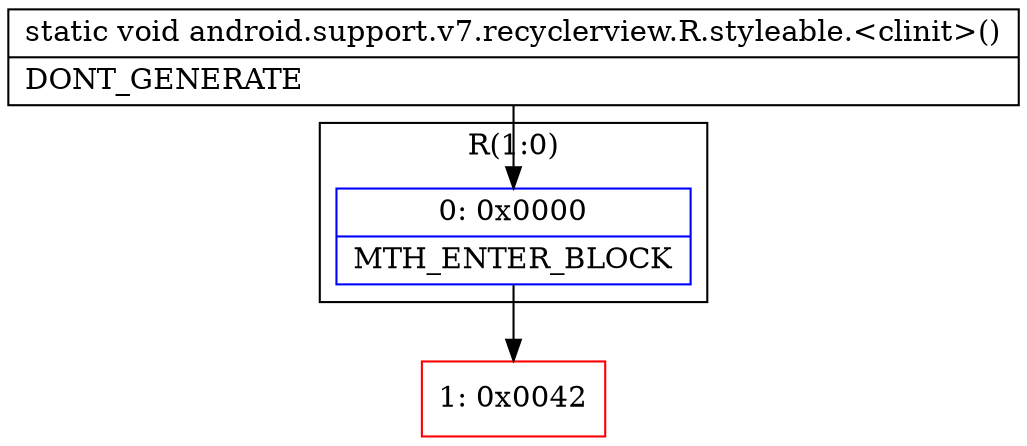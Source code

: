 digraph "CFG forandroid.support.v7.recyclerview.R.styleable.\<clinit\>()V" {
subgraph cluster_Region_1030948435 {
label = "R(1:0)";
node [shape=record,color=blue];
Node_0 [shape=record,label="{0\:\ 0x0000|MTH_ENTER_BLOCK\l}"];
}
Node_1 [shape=record,color=red,label="{1\:\ 0x0042}"];
MethodNode[shape=record,label="{static void android.support.v7.recyclerview.R.styleable.\<clinit\>()  | DONT_GENERATE\l}"];
MethodNode -> Node_0;
Node_0 -> Node_1;
}

